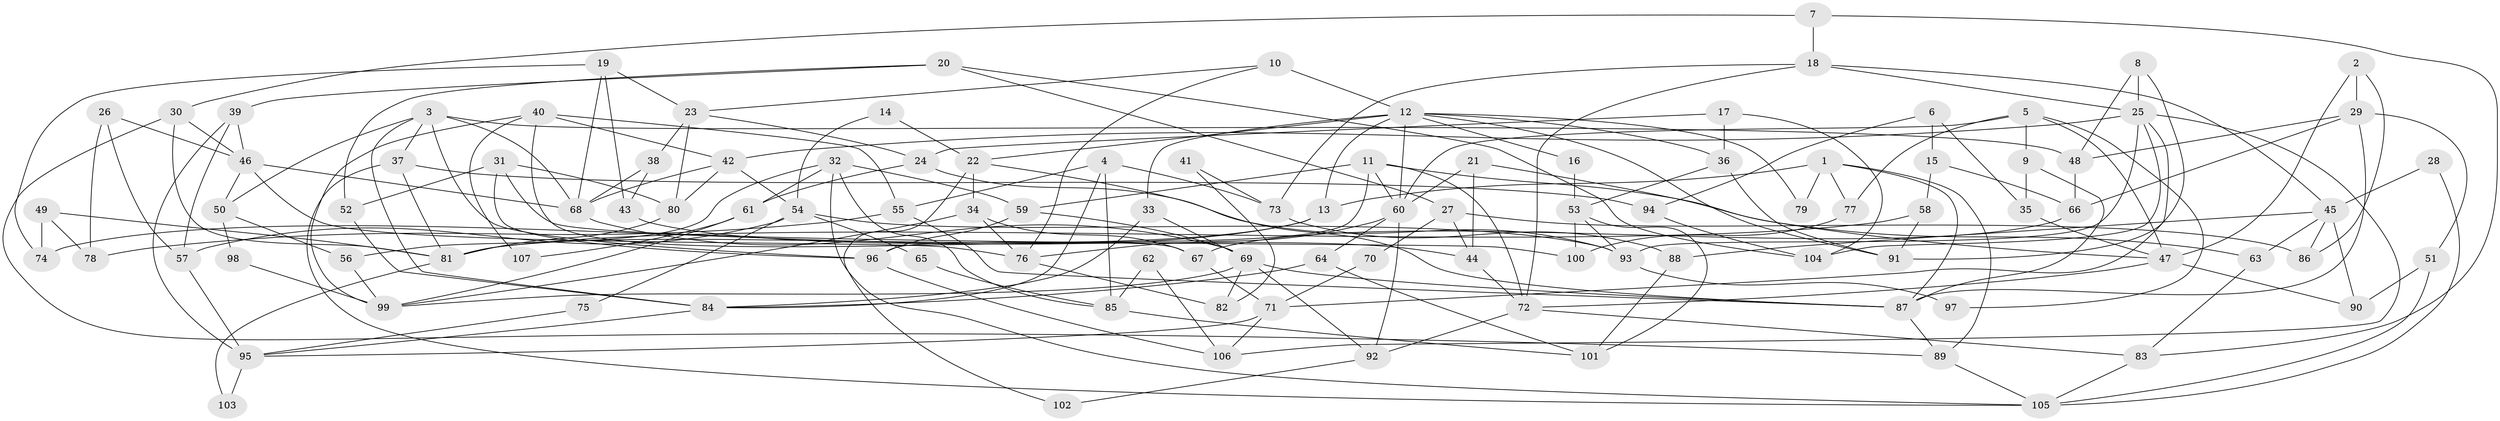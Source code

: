 // Generated by graph-tools (version 1.1) at 2025/15/03/09/25 04:15:17]
// undirected, 107 vertices, 214 edges
graph export_dot {
graph [start="1"]
  node [color=gray90,style=filled];
  1;
  2;
  3;
  4;
  5;
  6;
  7;
  8;
  9;
  10;
  11;
  12;
  13;
  14;
  15;
  16;
  17;
  18;
  19;
  20;
  21;
  22;
  23;
  24;
  25;
  26;
  27;
  28;
  29;
  30;
  31;
  32;
  33;
  34;
  35;
  36;
  37;
  38;
  39;
  40;
  41;
  42;
  43;
  44;
  45;
  46;
  47;
  48;
  49;
  50;
  51;
  52;
  53;
  54;
  55;
  56;
  57;
  58;
  59;
  60;
  61;
  62;
  63;
  64;
  65;
  66;
  67;
  68;
  69;
  70;
  71;
  72;
  73;
  74;
  75;
  76;
  77;
  78;
  79;
  80;
  81;
  82;
  83;
  84;
  85;
  86;
  87;
  88;
  89;
  90;
  91;
  92;
  93;
  94;
  95;
  96;
  97;
  98;
  99;
  100;
  101;
  102;
  103;
  104;
  105;
  106;
  107;
  1 -- 87;
  1 -- 13;
  1 -- 77;
  1 -- 79;
  1 -- 89;
  2 -- 29;
  2 -- 47;
  2 -- 86;
  3 -- 68;
  3 -- 96;
  3 -- 37;
  3 -- 48;
  3 -- 50;
  3 -- 84;
  4 -- 73;
  4 -- 85;
  4 -- 55;
  4 -- 84;
  5 -- 60;
  5 -- 77;
  5 -- 9;
  5 -- 47;
  5 -- 97;
  6 -- 35;
  6 -- 94;
  6 -- 15;
  7 -- 30;
  7 -- 18;
  7 -- 83;
  8 -- 25;
  8 -- 91;
  8 -- 48;
  9 -- 87;
  9 -- 35;
  10 -- 76;
  10 -- 12;
  10 -- 23;
  11 -- 59;
  11 -- 72;
  11 -- 60;
  11 -- 63;
  11 -- 96;
  12 -- 60;
  12 -- 33;
  12 -- 13;
  12 -- 16;
  12 -- 22;
  12 -- 36;
  12 -- 79;
  12 -- 91;
  13 -- 74;
  13 -- 81;
  14 -- 22;
  14 -- 54;
  15 -- 58;
  15 -- 66;
  16 -- 53;
  17 -- 24;
  17 -- 104;
  17 -- 36;
  18 -- 72;
  18 -- 25;
  18 -- 45;
  18 -- 73;
  19 -- 23;
  19 -- 43;
  19 -- 68;
  19 -- 74;
  20 -- 52;
  20 -- 27;
  20 -- 39;
  20 -- 104;
  21 -- 60;
  21 -- 47;
  21 -- 44;
  22 -- 87;
  22 -- 34;
  22 -- 102;
  23 -- 80;
  23 -- 24;
  23 -- 38;
  24 -- 93;
  24 -- 61;
  25 -- 42;
  25 -- 71;
  25 -- 93;
  25 -- 104;
  25 -- 106;
  26 -- 57;
  26 -- 46;
  26 -- 78;
  27 -- 44;
  27 -- 86;
  27 -- 70;
  28 -- 45;
  28 -- 105;
  29 -- 48;
  29 -- 66;
  29 -- 51;
  29 -- 87;
  30 -- 46;
  30 -- 89;
  30 -- 81;
  31 -- 80;
  31 -- 96;
  31 -- 52;
  31 -- 100;
  32 -- 105;
  32 -- 61;
  32 -- 56;
  32 -- 59;
  32 -- 85;
  33 -- 84;
  33 -- 69;
  34 -- 76;
  34 -- 67;
  34 -- 99;
  35 -- 47;
  36 -- 53;
  36 -- 91;
  37 -- 81;
  37 -- 94;
  37 -- 105;
  38 -- 68;
  38 -- 43;
  39 -- 95;
  39 -- 46;
  39 -- 57;
  40 -- 67;
  40 -- 55;
  40 -- 42;
  40 -- 99;
  40 -- 107;
  41 -- 82;
  41 -- 73;
  42 -- 68;
  42 -- 54;
  42 -- 80;
  43 -- 44;
  44 -- 72;
  45 -- 63;
  45 -- 86;
  45 -- 88;
  45 -- 90;
  46 -- 50;
  46 -- 68;
  46 -- 76;
  47 -- 90;
  47 -- 72;
  48 -- 66;
  49 -- 78;
  49 -- 81;
  49 -- 74;
  50 -- 56;
  50 -- 98;
  51 -- 105;
  51 -- 90;
  52 -- 84;
  53 -- 93;
  53 -- 100;
  53 -- 101;
  54 -- 57;
  54 -- 65;
  54 -- 75;
  54 -- 93;
  55 -- 87;
  55 -- 78;
  56 -- 99;
  57 -- 95;
  58 -- 81;
  58 -- 91;
  59 -- 69;
  59 -- 96;
  60 -- 92;
  60 -- 64;
  60 -- 76;
  61 -- 99;
  61 -- 107;
  62 -- 106;
  62 -- 85;
  63 -- 83;
  64 -- 84;
  64 -- 101;
  65 -- 85;
  66 -- 67;
  67 -- 71;
  68 -- 69;
  69 -- 99;
  69 -- 82;
  69 -- 87;
  69 -- 92;
  70 -- 71;
  71 -- 106;
  71 -- 95;
  72 -- 83;
  72 -- 92;
  73 -- 88;
  75 -- 95;
  76 -- 82;
  77 -- 100;
  80 -- 81;
  81 -- 103;
  83 -- 105;
  84 -- 95;
  85 -- 101;
  87 -- 89;
  88 -- 101;
  89 -- 105;
  92 -- 102;
  93 -- 97;
  94 -- 104;
  95 -- 103;
  96 -- 106;
  98 -- 99;
}
